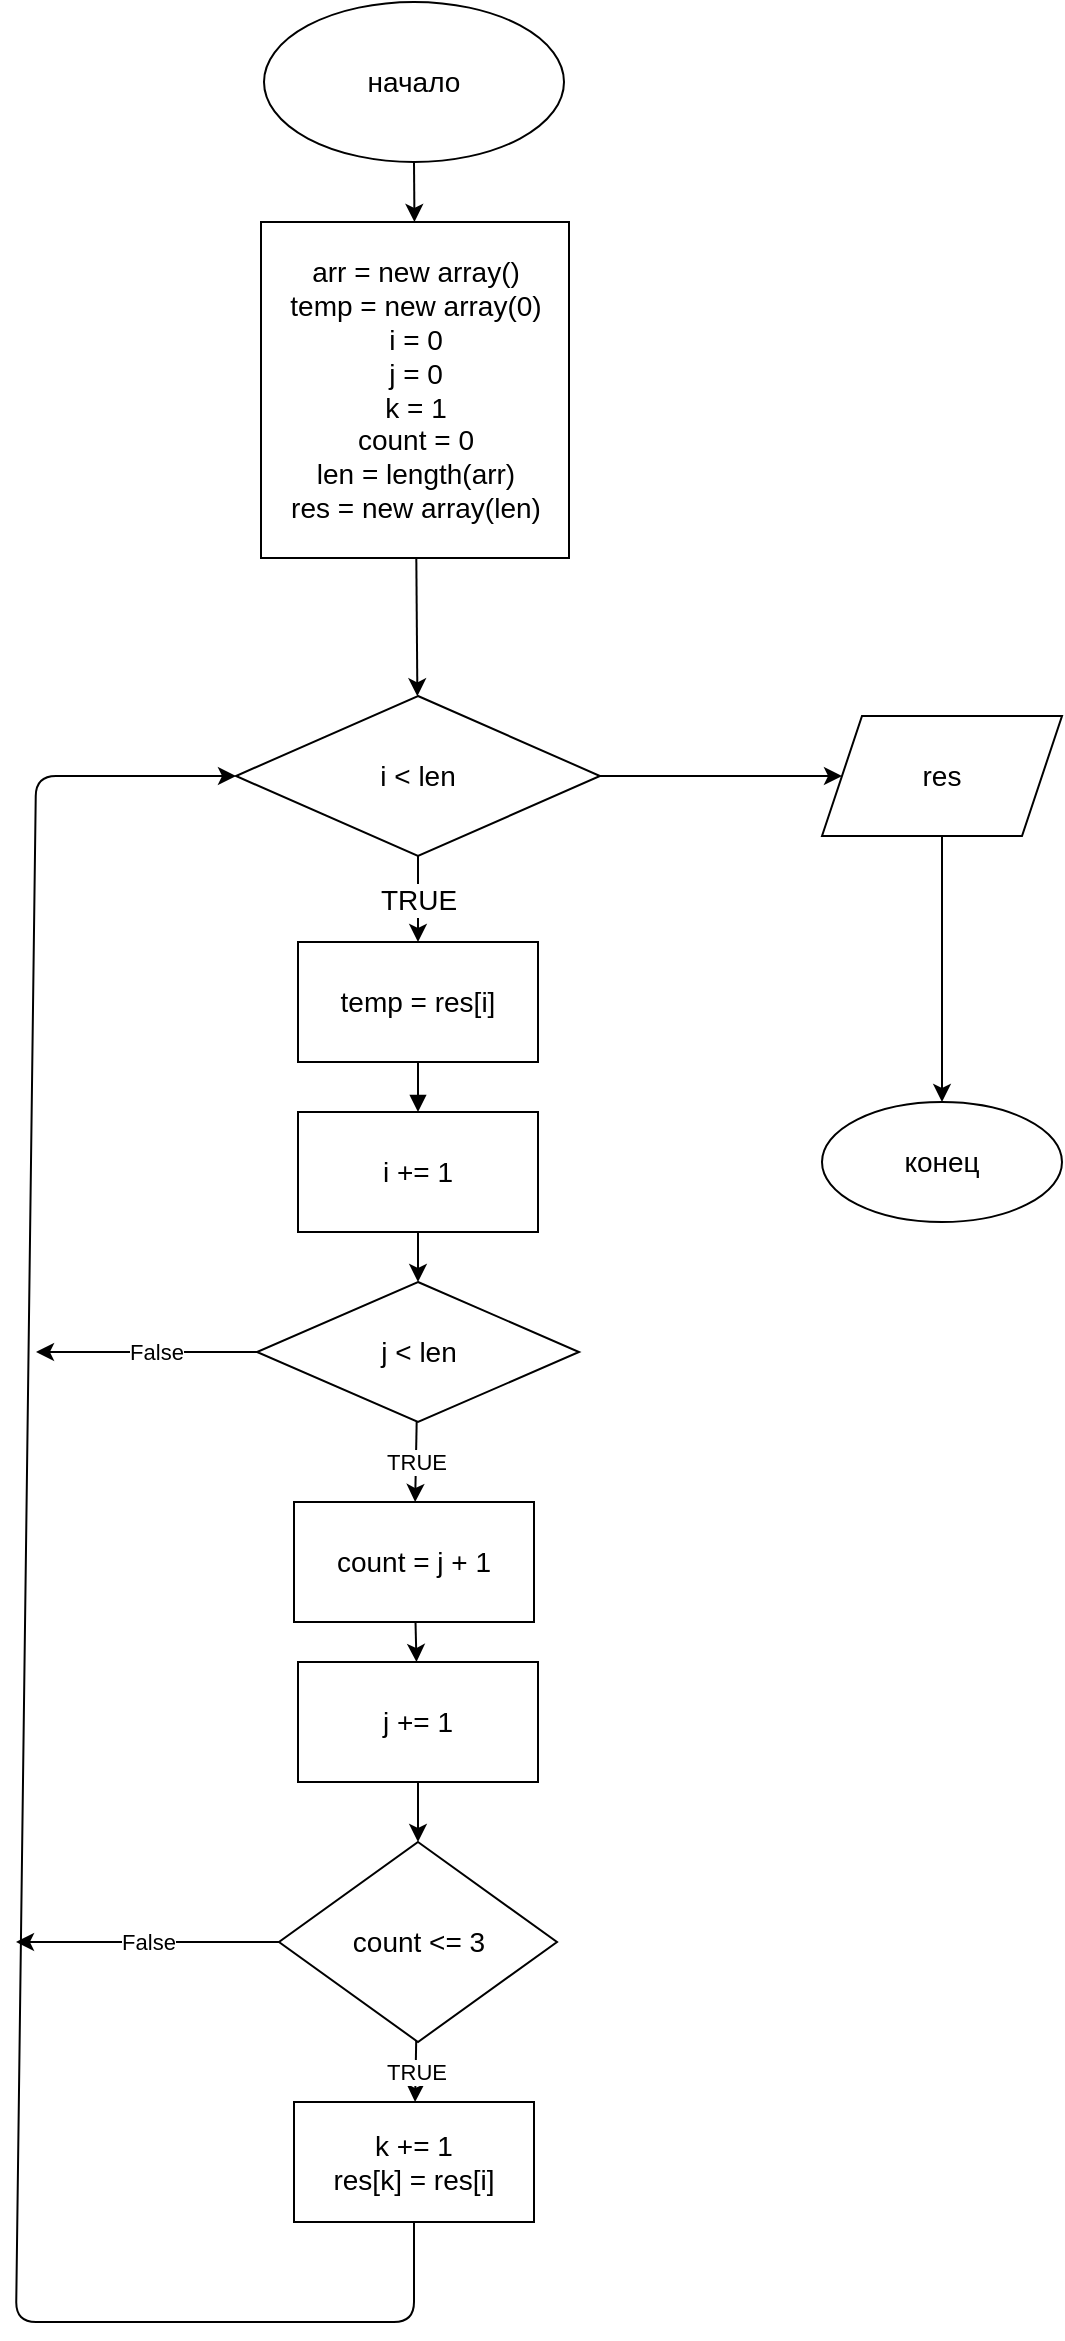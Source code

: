 <mxfile>
    <diagram id="lLYRTCC8feYGwu6Ovpf1" name="Страница 1">
        <mxGraphModel dx="500" dy="617" grid="1" gridSize="10" guides="1" tooltips="1" connect="1" arrows="1" fold="1" page="1" pageScale="1" pageWidth="827" pageHeight="1169" math="0" shadow="0">
            <root>
                <mxCell id="0"/>
                <mxCell id="1" parent="0"/>
                <mxCell id="5" value="" style="edgeStyle=none;html=1;" edge="1" parent="1" source="6" target="8">
                    <mxGeometry relative="1" as="geometry"/>
                </mxCell>
                <mxCell id="6" value="&lt;font style=&quot;font-size: 14px&quot;&gt;начало&lt;/font&gt;" style="ellipse;whiteSpace=wrap;html=1;" vertex="1" parent="1">
                    <mxGeometry x="244" width="150" height="80" as="geometry"/>
                </mxCell>
                <mxCell id="7" value="" style="edgeStyle=none;html=1;fontSize=14;" edge="1" parent="1" source="8" target="11">
                    <mxGeometry relative="1" as="geometry"/>
                </mxCell>
                <mxCell id="8" value="&lt;font style=&quot;font-size: 14px&quot;&gt;arr = new array()&lt;br&gt;temp = new array(0)&lt;br&gt;i = 0&lt;br&gt;j = 0&lt;br&gt;k = 1&lt;br&gt;count = 0&lt;br&gt;len = length(arr)&lt;br&gt;res = new array(len)&lt;br&gt;&lt;/font&gt;" style="whiteSpace=wrap;html=1;" vertex="1" parent="1">
                    <mxGeometry x="242.5" y="110" width="154" height="168" as="geometry"/>
                </mxCell>
                <mxCell id="9" value="TRUE" style="edgeStyle=none;html=1;fontSize=14;" edge="1" parent="1" source="11" target="13">
                    <mxGeometry relative="1" as="geometry"/>
                </mxCell>
                <mxCell id="18" value="" style="edgeStyle=none;html=1;" edge="1" parent="1" source="11" target="17">
                    <mxGeometry relative="1" as="geometry"/>
                </mxCell>
                <mxCell id="11" value="&lt;font style=&quot;font-size: 14px&quot;&gt;i &amp;lt; len&lt;/font&gt;" style="rhombus;whiteSpace=wrap;html=1;" vertex="1" parent="1">
                    <mxGeometry x="230" y="347" width="182" height="80" as="geometry"/>
                </mxCell>
                <mxCell id="12" value="" style="edgeStyle=none;html=1;fontSize=14;endArrow=block;endFill=1;" edge="1" parent="1" source="13" target="14">
                    <mxGeometry relative="1" as="geometry"/>
                </mxCell>
                <mxCell id="13" value="&lt;font style=&quot;font-size: 14px&quot;&gt;temp = res[i]&lt;/font&gt;" style="whiteSpace=wrap;html=1;" vertex="1" parent="1">
                    <mxGeometry x="261" y="470" width="120" height="60" as="geometry"/>
                </mxCell>
                <mxCell id="16" style="edgeStyle=none;html=1;entryX=0;entryY=0.5;entryDx=0;entryDy=0;exitX=0.5;exitY=1;exitDx=0;exitDy=0;" edge="1" parent="1" source="29" target="11">
                    <mxGeometry relative="1" as="geometry">
                        <mxPoint x="130" y="970" as="sourcePoint"/>
                        <Array as="points">
                            <mxPoint x="319" y="1160"/>
                            <mxPoint x="120" y="1160"/>
                            <mxPoint x="130" y="387"/>
                        </Array>
                    </mxGeometry>
                </mxCell>
                <mxCell id="21" value="" style="edgeStyle=none;html=1;" edge="1" parent="1" source="14" target="20">
                    <mxGeometry relative="1" as="geometry"/>
                </mxCell>
                <mxCell id="14" value="&lt;font style=&quot;font-size: 14px&quot;&gt;i += 1&lt;/font&gt;" style="whiteSpace=wrap;html=1;" vertex="1" parent="1">
                    <mxGeometry x="261" y="555" width="120" height="60" as="geometry"/>
                </mxCell>
                <mxCell id="15" value="&lt;font style=&quot;font-size: 14px&quot;&gt;конец&lt;/font&gt;" style="ellipse;whiteSpace=wrap;html=1;" vertex="1" parent="1">
                    <mxGeometry x="523" y="550" width="120" height="60" as="geometry"/>
                </mxCell>
                <mxCell id="19" style="edgeStyle=none;html=1;exitX=0.5;exitY=1;exitDx=0;exitDy=0;entryX=0.5;entryY=0;entryDx=0;entryDy=0;" edge="1" parent="1" source="17" target="15">
                    <mxGeometry relative="1" as="geometry"/>
                </mxCell>
                <mxCell id="17" value="&lt;font style=&quot;font-size: 14px&quot;&gt;res&lt;/font&gt;" style="shape=parallelogram;perimeter=parallelogramPerimeter;whiteSpace=wrap;html=1;fixedSize=1;" vertex="1" parent="1">
                    <mxGeometry x="523" y="357" width="120" height="60" as="geometry"/>
                </mxCell>
                <mxCell id="22" value="False" style="edgeStyle=none;html=1;exitX=0;exitY=0.5;exitDx=0;exitDy=0;" edge="1" parent="1" source="20">
                    <mxGeometry x="-0.086" relative="1" as="geometry">
                        <mxPoint x="130" y="675" as="targetPoint"/>
                        <mxPoint as="offset"/>
                    </mxGeometry>
                </mxCell>
                <mxCell id="24" value="TRUE" style="edgeStyle=none;html=1;" edge="1" parent="1" source="20" target="23">
                    <mxGeometry relative="1" as="geometry"/>
                </mxCell>
                <mxCell id="20" value="&lt;font style=&quot;font-size: 14px&quot;&gt;j &amp;lt; len&lt;/font&gt;" style="rhombus;whiteSpace=wrap;html=1;" vertex="1" parent="1">
                    <mxGeometry x="240.5" y="640" width="161" height="70" as="geometry"/>
                </mxCell>
                <mxCell id="26" value="" style="edgeStyle=none;html=1;" edge="1" parent="1" source="23" target="25">
                    <mxGeometry relative="1" as="geometry"/>
                </mxCell>
                <mxCell id="23" value="&lt;font style=&quot;font-size: 14px&quot;&gt;count = j + 1&lt;/font&gt;" style="whiteSpace=wrap;html=1;" vertex="1" parent="1">
                    <mxGeometry x="259" y="750" width="120" height="60" as="geometry"/>
                </mxCell>
                <mxCell id="28" value="" style="edgeStyle=none;html=1;" edge="1" parent="1" source="25" target="27">
                    <mxGeometry relative="1" as="geometry"/>
                </mxCell>
                <mxCell id="25" value="&lt;font style=&quot;font-size: 14px&quot;&gt;j += 1&lt;/font&gt;" style="whiteSpace=wrap;html=1;" vertex="1" parent="1">
                    <mxGeometry x="261" y="830" width="120" height="60" as="geometry"/>
                </mxCell>
                <mxCell id="30" value="TRUE" style="edgeStyle=none;html=1;" edge="1" parent="1" source="27" target="29">
                    <mxGeometry relative="1" as="geometry"/>
                </mxCell>
                <mxCell id="31" value="False" style="edgeStyle=none;html=1;exitX=0;exitY=0.5;exitDx=0;exitDy=0;" edge="1" parent="1" source="27">
                    <mxGeometry relative="1" as="geometry">
                        <mxPoint x="120" y="970" as="targetPoint"/>
                    </mxGeometry>
                </mxCell>
                <mxCell id="27" value="&lt;font style=&quot;font-size: 14px&quot;&gt;count &amp;lt;= 3&lt;/font&gt;" style="rhombus;whiteSpace=wrap;html=1;" vertex="1" parent="1">
                    <mxGeometry x="251.5" y="920" width="139" height="100" as="geometry"/>
                </mxCell>
                <mxCell id="29" value="&lt;font style=&quot;font-size: 14px&quot;&gt;k += 1&lt;br&gt;res[k] = res[i]&lt;/font&gt;" style="whiteSpace=wrap;html=1;" vertex="1" parent="1">
                    <mxGeometry x="259" y="1050" width="120" height="60" as="geometry"/>
                </mxCell>
            </root>
        </mxGraphModel>
    </diagram>
</mxfile>